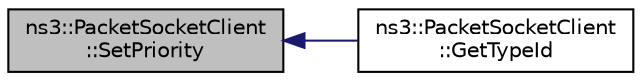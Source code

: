 digraph "ns3::PacketSocketClient::SetPriority"
{
  edge [fontname="Helvetica",fontsize="10",labelfontname="Helvetica",labelfontsize="10"];
  node [fontname="Helvetica",fontsize="10",shape=record];
  rankdir="LR";
  Node1 [label="ns3::PacketSocketClient\l::SetPriority",height=0.2,width=0.4,color="black", fillcolor="grey75", style="filled", fontcolor="black"];
  Node1 -> Node2 [dir="back",color="midnightblue",fontsize="10",style="solid"];
  Node2 [label="ns3::PacketSocketClient\l::GetTypeId",height=0.2,width=0.4,color="black", fillcolor="white", style="filled",URL="$d0/dcc/classns3_1_1PacketSocketClient.html#a0a45e7e1e1441f28ca706d52bdd24d95",tooltip="Get the type ID. "];
}
